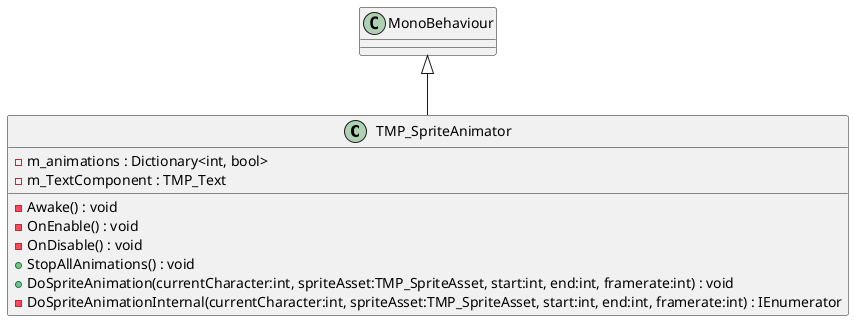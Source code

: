 @startuml
class TMP_SpriteAnimator {
    - m_animations : Dictionary<int, bool>
    - m_TextComponent : TMP_Text
    - Awake() : void
    - OnEnable() : void
    - OnDisable() : void
    + StopAllAnimations() : void
    + DoSpriteAnimation(currentCharacter:int, spriteAsset:TMP_SpriteAsset, start:int, end:int, framerate:int) : void
    - DoSpriteAnimationInternal(currentCharacter:int, spriteAsset:TMP_SpriteAsset, start:int, end:int, framerate:int) : IEnumerator
}
MonoBehaviour <|-- TMP_SpriteAnimator
@enduml

